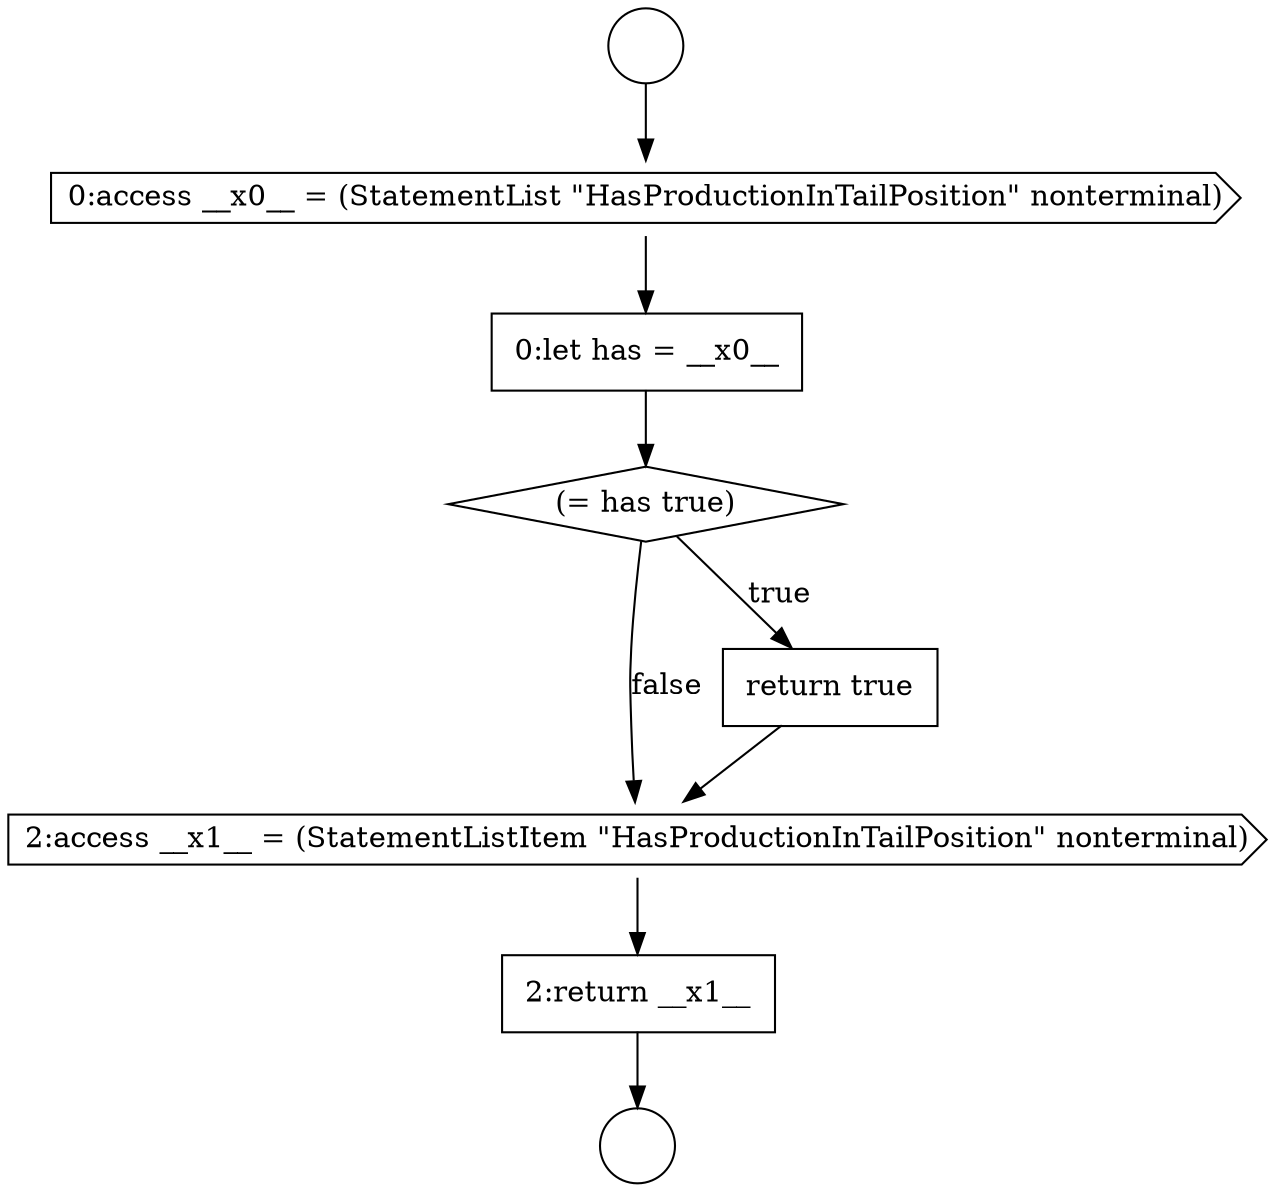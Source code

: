 digraph {
  node8600 [shape=cds, label=<<font color="black">2:access __x1__ = (StatementListItem &quot;HasProductionInTailPosition&quot; nonterminal)</font>> color="black" fillcolor="white" style=filled]
  node8595 [shape=circle label=" " color="black" fillcolor="white" style=filled]
  node8594 [shape=circle label=" " color="black" fillcolor="white" style=filled]
  node8599 [shape=none, margin=0, label=<<font color="black">
    <table border="0" cellborder="1" cellspacing="0" cellpadding="10">
      <tr><td align="left">return true</td></tr>
    </table>
  </font>> color="black" fillcolor="white" style=filled]
  node8597 [shape=none, margin=0, label=<<font color="black">
    <table border="0" cellborder="1" cellspacing="0" cellpadding="10">
      <tr><td align="left">0:let has = __x0__</td></tr>
    </table>
  </font>> color="black" fillcolor="white" style=filled]
  node8601 [shape=none, margin=0, label=<<font color="black">
    <table border="0" cellborder="1" cellspacing="0" cellpadding="10">
      <tr><td align="left">2:return __x1__</td></tr>
    </table>
  </font>> color="black" fillcolor="white" style=filled]
  node8598 [shape=diamond, label=<<font color="black">(= has true)</font>> color="black" fillcolor="white" style=filled]
  node8596 [shape=cds, label=<<font color="black">0:access __x0__ = (StatementList &quot;HasProductionInTailPosition&quot; nonterminal)</font>> color="black" fillcolor="white" style=filled]
  node8599 -> node8600 [ color="black"]
  node8596 -> node8597 [ color="black"]
  node8594 -> node8596 [ color="black"]
  node8598 -> node8599 [label=<<font color="black">true</font>> color="black"]
  node8598 -> node8600 [label=<<font color="black">false</font>> color="black"]
  node8600 -> node8601 [ color="black"]
  node8597 -> node8598 [ color="black"]
  node8601 -> node8595 [ color="black"]
}
